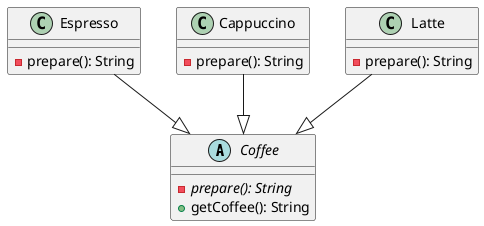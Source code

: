 @startuml
'class CoffeeBar {
'  +orderCoffee(type: String): Coffee
'}

abstract Coffee {
  {abstract} -prepare(): String
  +getCoffee(): String
}

class Espresso {
  -prepare(): String
}

class Cappuccino {
  -prepare(): String
}

class Latte {
  -prepare(): String
}

Espresso --|> Coffee
Latte --|> Coffee
Cappuccino --|> Coffee

'CoffeeBar --> Coffee: <<creates>>
'CoffeeBar ..> Espresso
'CoffeeBar ..> Cappuccino
'CoffeeBar ..> Latte
@enduml